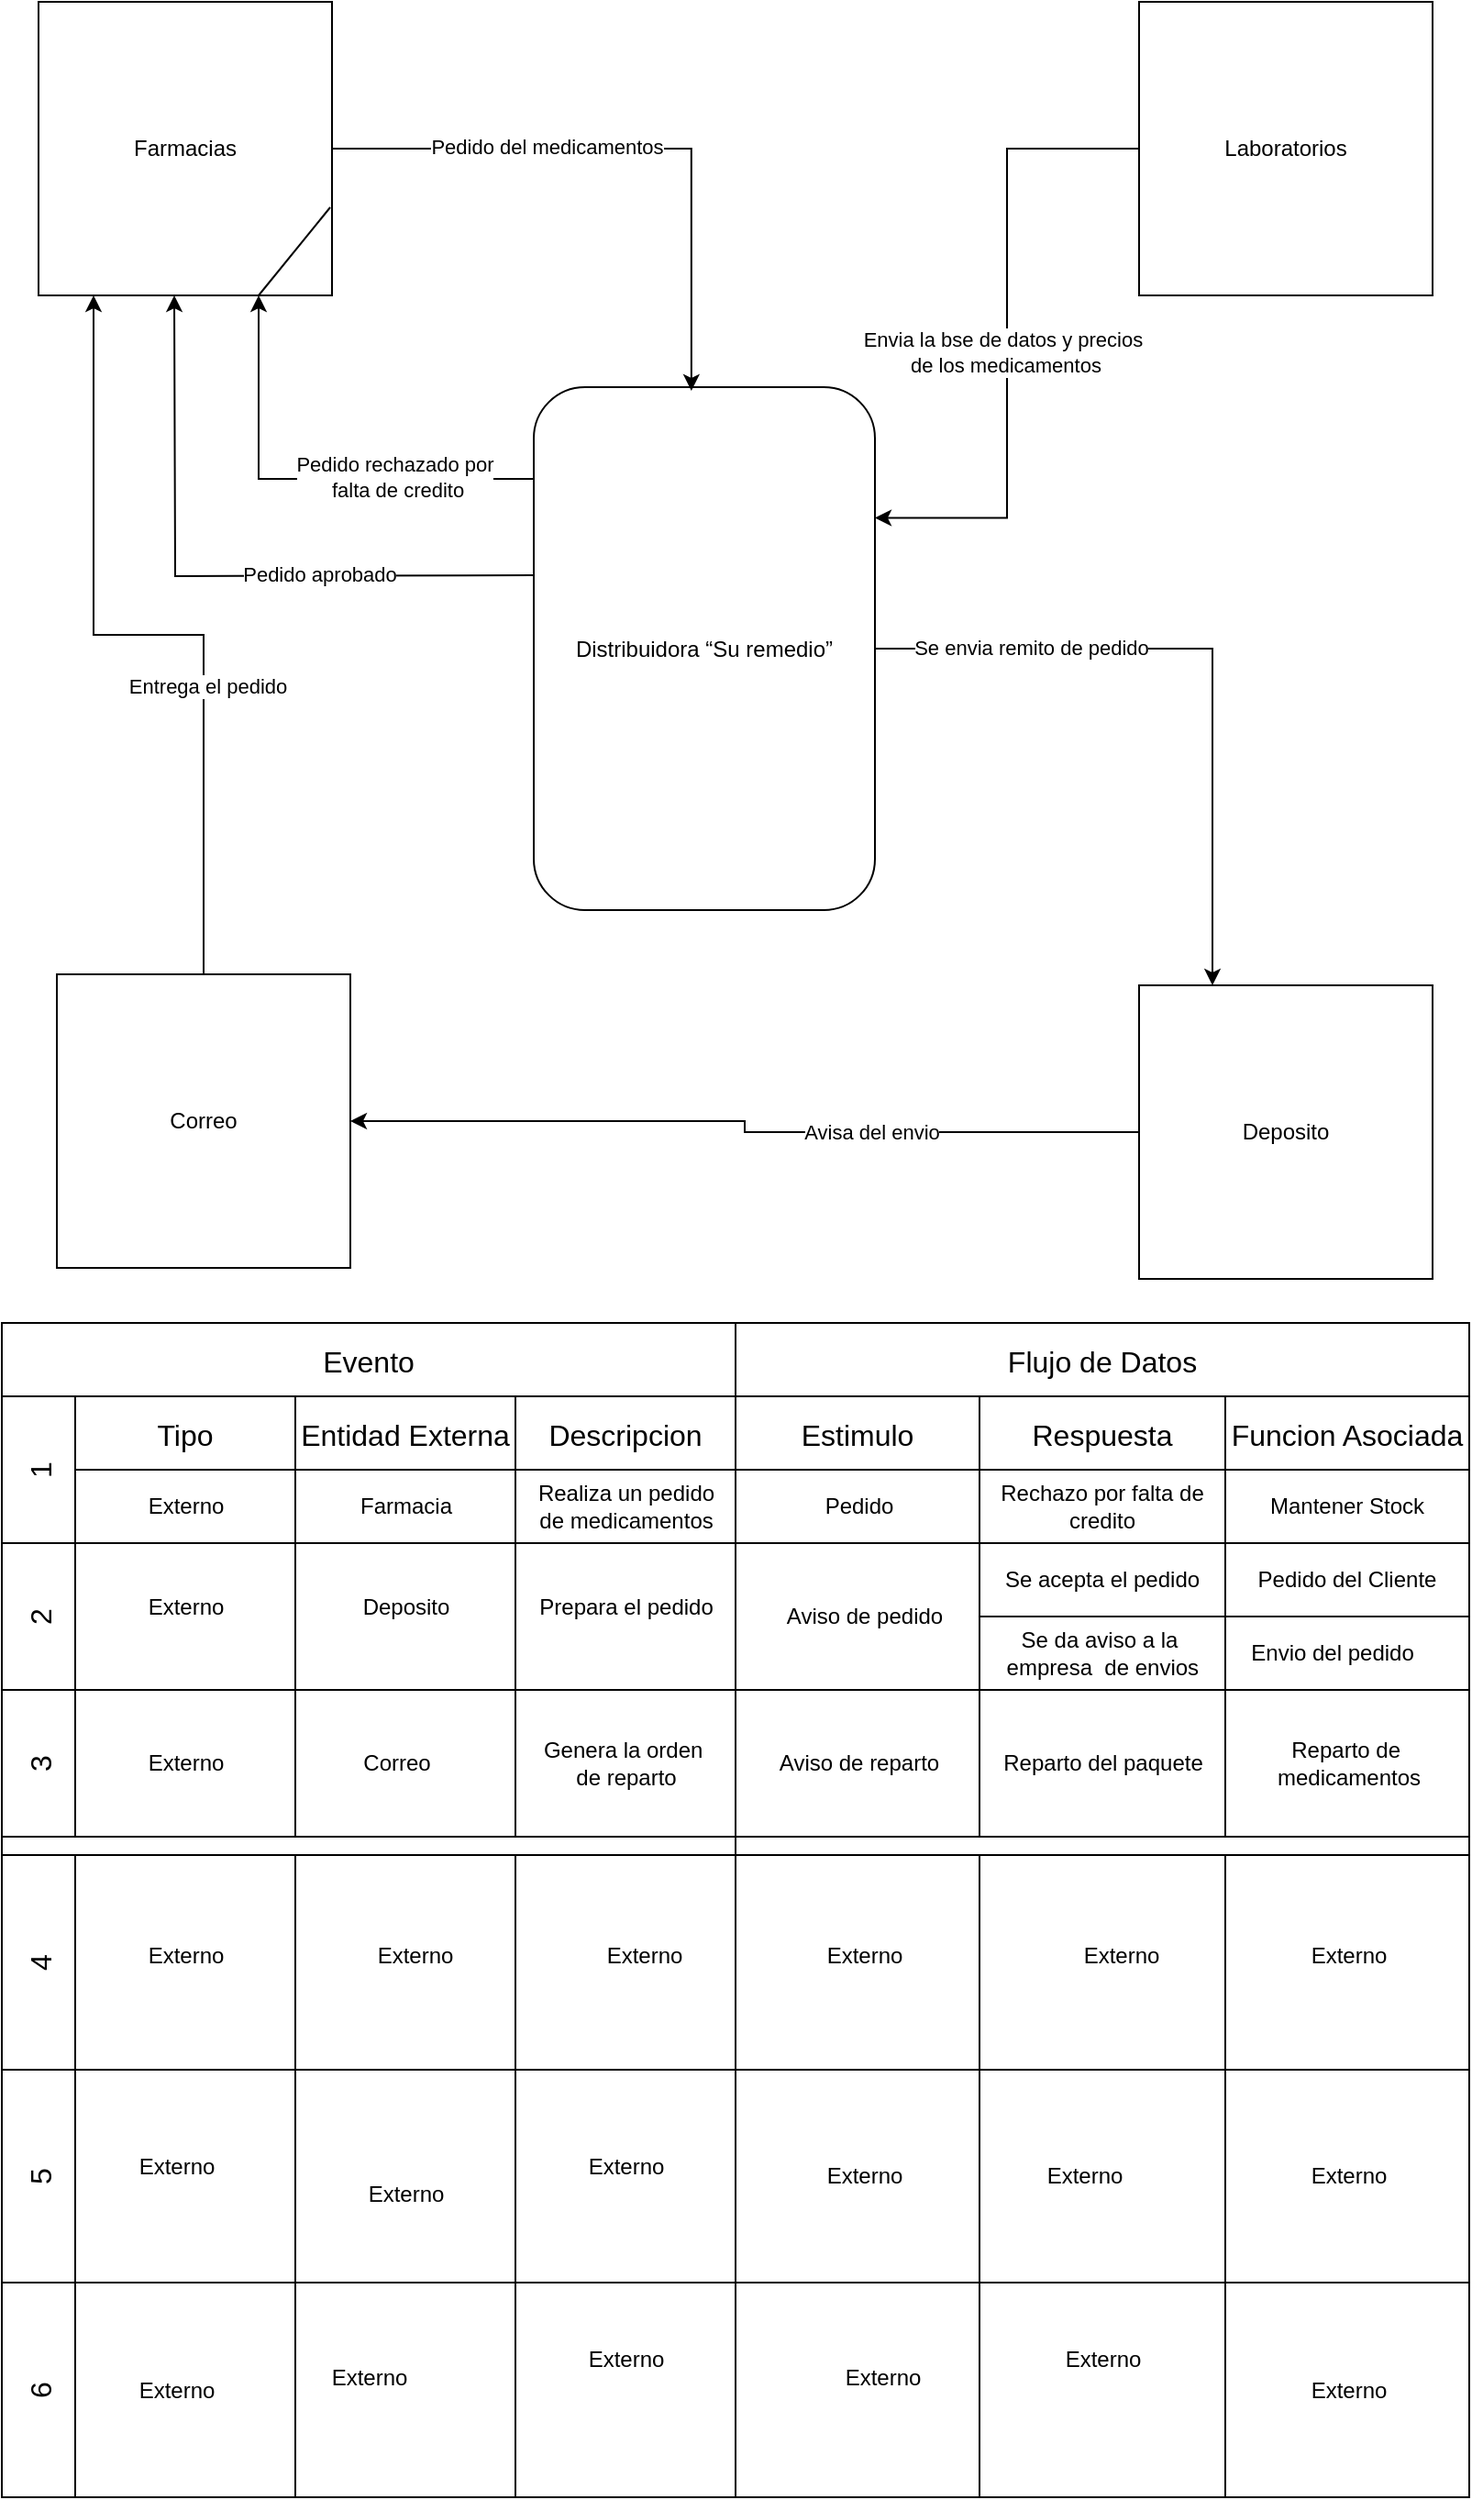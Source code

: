 <mxfile version="24.2.3" type="github">
  <diagram id="C5RBs43oDa-KdzZeNtuy" name="Page-1">
    <mxGraphModel dx="1434" dy="1949" grid="1" gridSize="10" guides="1" tooltips="1" connect="1" arrows="1" fold="1" page="1" pageScale="1" pageWidth="827" pageHeight="1169" math="0" shadow="0">
      <root>
        <mxCell id="WIyWlLk6GJQsqaUBKTNV-0" />
        <mxCell id="WIyWlLk6GJQsqaUBKTNV-1" parent="WIyWlLk6GJQsqaUBKTNV-0" />
        <mxCell id="eyok-czRbijV0H3hoaND-8" style="edgeStyle=orthogonalEdgeStyle;rounded=0;orthogonalLoop=1;jettySize=auto;html=1;" parent="WIyWlLk6GJQsqaUBKTNV-1" source="eyok-czRbijV0H3hoaND-0" edge="1">
          <mxGeometry relative="1" as="geometry">
            <mxPoint x="290" y="-860" as="sourcePoint" />
            <mxPoint x="160" y="-960" as="targetPoint" />
            <Array as="points">
              <mxPoint x="160" y="-860" />
            </Array>
          </mxGeometry>
        </mxCell>
        <mxCell id="eyok-czRbijV0H3hoaND-9" value="Pedido rechazado por&lt;div&gt;&amp;nbsp;falta de credito&lt;/div&gt;" style="edgeLabel;html=1;align=center;verticalAlign=middle;resizable=0;points=[];" parent="eyok-czRbijV0H3hoaND-8" vertex="1" connectable="0">
          <mxGeometry x="-0.388" y="-1" relative="1" as="geometry">
            <mxPoint as="offset" />
          </mxGeometry>
        </mxCell>
        <mxCell id="eyok-czRbijV0H3hoaND-17" style="edgeStyle=orthogonalEdgeStyle;rounded=0;orthogonalLoop=1;jettySize=auto;html=1;" parent="WIyWlLk6GJQsqaUBKTNV-1" source="eyok-czRbijV0H3hoaND-0" target="eyok-czRbijV0H3hoaND-13" edge="1">
          <mxGeometry relative="1" as="geometry">
            <Array as="points">
              <mxPoint x="680" y="-767" />
            </Array>
          </mxGeometry>
        </mxCell>
        <mxCell id="eyok-czRbijV0H3hoaND-22" value="Se envia remito de pedido" style="edgeLabel;html=1;align=center;verticalAlign=middle;resizable=0;points=[];" parent="eyok-czRbijV0H3hoaND-17" vertex="1" connectable="0">
          <mxGeometry x="-0.539" y="2" relative="1" as="geometry">
            <mxPoint y="1" as="offset" />
          </mxGeometry>
        </mxCell>
        <mxCell id="eyok-czRbijV0H3hoaND-0" value="Distribuidora “Su remedio”" style="rounded=1;whiteSpace=wrap;html=1;rotation=0;" parent="WIyWlLk6GJQsqaUBKTNV-1" vertex="1">
          <mxGeometry x="310" y="-910" width="186" height="285" as="geometry" />
        </mxCell>
        <object label="Farmacias" id="eyok-czRbijV0H3hoaND-1">
          <mxCell style="whiteSpace=wrap;html=1;aspect=fixed;" parent="WIyWlLk6GJQsqaUBKTNV-1" vertex="1">
            <mxGeometry x="40" y="-1120" width="160" height="160" as="geometry" />
          </mxCell>
        </object>
        <mxCell id="eyok-czRbijV0H3hoaND-25" style="edgeStyle=orthogonalEdgeStyle;rounded=0;orthogonalLoop=1;jettySize=auto;html=1;entryX=1;entryY=0.25;entryDx=0;entryDy=0;" parent="WIyWlLk6GJQsqaUBKTNV-1" source="eyok-czRbijV0H3hoaND-3" target="eyok-czRbijV0H3hoaND-0" edge="1">
          <mxGeometry relative="1" as="geometry" />
        </mxCell>
        <mxCell id="eyok-czRbijV0H3hoaND-26" value="Envia la bse de datos y precios&amp;nbsp;&lt;div&gt;de los medicamentos&lt;/div&gt;" style="edgeLabel;html=1;align=center;verticalAlign=middle;resizable=0;points=[];" parent="eyok-czRbijV0H3hoaND-25" vertex="1" connectable="0">
          <mxGeometry x="0.06" y="-1" relative="1" as="geometry">
            <mxPoint as="offset" />
          </mxGeometry>
        </mxCell>
        <mxCell id="eyok-czRbijV0H3hoaND-3" value="Laboratorios" style="whiteSpace=wrap;html=1;aspect=fixed;" parent="WIyWlLk6GJQsqaUBKTNV-1" vertex="1">
          <mxGeometry x="640" y="-1120" width="160" height="160" as="geometry" />
        </mxCell>
        <mxCell id="eyok-czRbijV0H3hoaND-5" value="" style="endArrow=none;html=1;rounded=0;exitX=0.75;exitY=1;exitDx=0;exitDy=0;entryX=0.994;entryY=0.7;entryDx=0;entryDy=0;entryPerimeter=0;" parent="WIyWlLk6GJQsqaUBKTNV-1" source="eyok-czRbijV0H3hoaND-1" target="eyok-czRbijV0H3hoaND-1" edge="1">
          <mxGeometry width="50" height="50" relative="1" as="geometry">
            <mxPoint x="190" y="-960" as="sourcePoint" />
            <mxPoint x="210" y="-990" as="targetPoint" />
            <Array as="points" />
          </mxGeometry>
        </mxCell>
        <mxCell id="eyok-czRbijV0H3hoaND-6" style="edgeStyle=orthogonalEdgeStyle;rounded=0;orthogonalLoop=1;jettySize=auto;html=1;entryX=0.462;entryY=0.007;entryDx=0;entryDy=0;entryPerimeter=0;" parent="WIyWlLk6GJQsqaUBKTNV-1" source="eyok-czRbijV0H3hoaND-1" target="eyok-czRbijV0H3hoaND-0" edge="1">
          <mxGeometry relative="1" as="geometry" />
        </mxCell>
        <mxCell id="eyok-czRbijV0H3hoaND-7" value="Pedido del medicamentos" style="edgeLabel;html=1;align=center;verticalAlign=middle;resizable=0;points=[];" parent="eyok-czRbijV0H3hoaND-6" vertex="1" connectable="0">
          <mxGeometry x="-0.286" y="1" relative="1" as="geometry">
            <mxPoint as="offset" />
          </mxGeometry>
        </mxCell>
        <mxCell id="eyok-czRbijV0H3hoaND-10" style="edgeStyle=orthogonalEdgeStyle;rounded=0;orthogonalLoop=1;jettySize=auto;html=1;" parent="WIyWlLk6GJQsqaUBKTNV-1" edge="1">
          <mxGeometry relative="1" as="geometry">
            <mxPoint x="310" y="-807.5" as="sourcePoint" />
            <mxPoint x="114" y="-960" as="targetPoint" />
          </mxGeometry>
        </mxCell>
        <mxCell id="eyok-czRbijV0H3hoaND-11" value="Pedido aprobado" style="edgeLabel;html=1;align=center;verticalAlign=middle;resizable=0;points=[];" parent="eyok-czRbijV0H3hoaND-10" vertex="1" connectable="0">
          <mxGeometry x="-0.329" y="-1" relative="1" as="geometry">
            <mxPoint as="offset" />
          </mxGeometry>
        </mxCell>
        <mxCell id="eyok-czRbijV0H3hoaND-20" style="edgeStyle=orthogonalEdgeStyle;rounded=0;orthogonalLoop=1;jettySize=auto;html=1;entryX=1;entryY=0.5;entryDx=0;entryDy=0;" parent="WIyWlLk6GJQsqaUBKTNV-1" source="eyok-czRbijV0H3hoaND-13" target="eyok-czRbijV0H3hoaND-14" edge="1">
          <mxGeometry relative="1" as="geometry" />
        </mxCell>
        <mxCell id="eyok-czRbijV0H3hoaND-23" value="Avisa del envio" style="edgeLabel;html=1;align=center;verticalAlign=middle;resizable=0;points=[];" parent="eyok-czRbijV0H3hoaND-20" vertex="1" connectable="0">
          <mxGeometry x="-0.33" relative="1" as="geometry">
            <mxPoint as="offset" />
          </mxGeometry>
        </mxCell>
        <mxCell id="eyok-czRbijV0H3hoaND-13" value="Deposito" style="whiteSpace=wrap;html=1;aspect=fixed;" parent="WIyWlLk6GJQsqaUBKTNV-1" vertex="1">
          <mxGeometry x="640" y="-584" width="160" height="160" as="geometry" />
        </mxCell>
        <mxCell id="eyok-czRbijV0H3hoaND-21" style="edgeStyle=orthogonalEdgeStyle;rounded=0;orthogonalLoop=1;jettySize=auto;html=1;" parent="WIyWlLk6GJQsqaUBKTNV-1" source="eyok-czRbijV0H3hoaND-14" target="eyok-czRbijV0H3hoaND-1" edge="1">
          <mxGeometry relative="1" as="geometry">
            <Array as="points">
              <mxPoint x="130" y="-775" />
              <mxPoint x="70" y="-775" />
            </Array>
          </mxGeometry>
        </mxCell>
        <mxCell id="eyok-czRbijV0H3hoaND-24" value="Entrega el pedido" style="edgeLabel;html=1;align=center;verticalAlign=middle;resizable=0;points=[];" parent="eyok-czRbijV0H3hoaND-21" vertex="1" connectable="0">
          <mxGeometry x="-0.27" y="-2" relative="1" as="geometry">
            <mxPoint as="offset" />
          </mxGeometry>
        </mxCell>
        <mxCell id="eyok-czRbijV0H3hoaND-14" value="Correo" style="whiteSpace=wrap;html=1;aspect=fixed;" parent="WIyWlLk6GJQsqaUBKTNV-1" vertex="1">
          <mxGeometry x="50" y="-590" width="160" height="160" as="geometry" />
        </mxCell>
        <mxCell id="eyok-czRbijV0H3hoaND-16" style="edgeStyle=orthogonalEdgeStyle;rounded=0;orthogonalLoop=1;jettySize=auto;html=1;exitX=0.5;exitY=1;exitDx=0;exitDy=0;" parent="WIyWlLk6GJQsqaUBKTNV-1" source="eyok-czRbijV0H3hoaND-13" target="eyok-czRbijV0H3hoaND-13" edge="1">
          <mxGeometry relative="1" as="geometry" />
        </mxCell>
        <mxCell id="eyok-czRbijV0H3hoaND-140" value="Evento" style="shape=table;childLayout=tableLayout;startSize=40;collapsible=0;recursiveResize=0;expand=0;fontSize=16;" parent="WIyWlLk6GJQsqaUBKTNV-1" vertex="1">
          <mxGeometry x="20" y="-400" width="400" height="280" as="geometry" />
        </mxCell>
        <mxCell id="eyok-czRbijV0H3hoaND-141" value="1" style="shape=tableRow;horizontal=0;swimlaneHead=0;swimlaneBody=0;top=0;left=0;strokeColor=inherit;bottom=0;right=0;dropTarget=0;fontStyle=0;fillColor=none;points=[[0,0.5],[1,0.5]];portConstraint=eastwest;startSize=40;collapsible=0;recursiveResize=0;expand=0;fontSize=16;" parent="eyok-czRbijV0H3hoaND-140" vertex="1">
          <mxGeometry y="40" width="400" height="80" as="geometry" />
        </mxCell>
        <mxCell id="eyok-czRbijV0H3hoaND-142" value="Tipo" style="swimlane;swimlaneHead=0;swimlaneBody=0;fontStyle=0;strokeColor=inherit;connectable=0;fillColor=none;startSize=40;collapsible=0;recursiveResize=0;expand=0;fontSize=16;" parent="eyok-czRbijV0H3hoaND-141" vertex="1">
          <mxGeometry x="40" width="120" height="80" as="geometry">
            <mxRectangle width="120" height="80" as="alternateBounds" />
          </mxGeometry>
        </mxCell>
        <mxCell id="eyok-czRbijV0H3hoaND-185" value="Externo" style="text;html=1;align=center;verticalAlign=middle;resizable=0;points=[];autosize=1;strokeColor=none;fillColor=none;" parent="eyok-czRbijV0H3hoaND-142" vertex="1">
          <mxGeometry x="30" y="45" width="60" height="30" as="geometry" />
        </mxCell>
        <mxCell id="eyok-czRbijV0H3hoaND-143" value="Entidad Externa" style="swimlane;swimlaneHead=0;swimlaneBody=0;fontStyle=0;strokeColor=inherit;connectable=0;fillColor=none;startSize=40;collapsible=0;recursiveResize=0;expand=0;fontSize=16;" parent="eyok-czRbijV0H3hoaND-141" vertex="1">
          <mxGeometry x="160" width="120" height="80" as="geometry">
            <mxRectangle width="120" height="80" as="alternateBounds" />
          </mxGeometry>
        </mxCell>
        <mxCell id="eyok-czRbijV0H3hoaND-190" value="Farmacia" style="text;html=1;align=center;verticalAlign=middle;resizable=0;points=[];autosize=1;strokeColor=none;fillColor=none;" parent="eyok-czRbijV0H3hoaND-143" vertex="1">
          <mxGeometry x="25" y="45" width="70" height="30" as="geometry" />
        </mxCell>
        <mxCell id="eyok-czRbijV0H3hoaND-144" value="Descripcion" style="swimlane;swimlaneHead=0;swimlaneBody=0;fontStyle=0;strokeColor=inherit;connectable=0;fillColor=none;startSize=40;collapsible=0;recursiveResize=0;expand=0;fontSize=16;" parent="eyok-czRbijV0H3hoaND-141" vertex="1">
          <mxGeometry x="280" width="120" height="80" as="geometry">
            <mxRectangle width="120" height="80" as="alternateBounds" />
          </mxGeometry>
        </mxCell>
        <mxCell id="eyok-czRbijV0H3hoaND-193" value="Realiza un pedido&lt;div&gt;de&amp;nbsp;&lt;span style=&quot;background-color: initial;&quot;&gt;medicamentos&lt;/span&gt;&lt;/div&gt;" style="text;html=1;align=center;verticalAlign=middle;resizable=0;points=[];autosize=1;strokeColor=none;fillColor=none;" parent="eyok-czRbijV0H3hoaND-144" vertex="1">
          <mxGeometry y="40" width="120" height="40" as="geometry" />
        </mxCell>
        <mxCell id="eyok-czRbijV0H3hoaND-145" value="2" style="shape=tableRow;horizontal=0;swimlaneHead=0;swimlaneBody=0;top=0;left=0;strokeColor=inherit;bottom=0;right=0;dropTarget=0;fontStyle=0;fillColor=none;points=[[0,0.5],[1,0.5]];portConstraint=eastwest;startSize=40;collapsible=0;recursiveResize=0;expand=0;fontSize=16;" parent="eyok-czRbijV0H3hoaND-140" vertex="1">
          <mxGeometry y="120" width="400" height="80" as="geometry" />
        </mxCell>
        <mxCell id="eyok-czRbijV0H3hoaND-146" value="" style="swimlane;swimlaneHead=0;swimlaneBody=0;fontStyle=0;connectable=0;strokeColor=inherit;fillColor=none;startSize=0;collapsible=0;recursiveResize=0;expand=0;fontSize=16;" parent="eyok-czRbijV0H3hoaND-145" vertex="1">
          <mxGeometry x="40" width="120" height="80" as="geometry">
            <mxRectangle width="120" height="80" as="alternateBounds" />
          </mxGeometry>
        </mxCell>
        <mxCell id="eyok-czRbijV0H3hoaND-187" value="Externo" style="text;html=1;align=center;verticalAlign=middle;resizable=0;points=[];autosize=1;strokeColor=none;fillColor=none;" parent="eyok-czRbijV0H3hoaND-146" vertex="1">
          <mxGeometry x="30" y="20" width="60" height="30" as="geometry" />
        </mxCell>
        <mxCell id="eyok-czRbijV0H3hoaND-147" value="" style="swimlane;swimlaneHead=0;swimlaneBody=0;fontStyle=0;connectable=0;strokeColor=inherit;fillColor=none;startSize=0;collapsible=0;recursiveResize=0;expand=0;fontSize=16;" parent="eyok-czRbijV0H3hoaND-145" vertex="1">
          <mxGeometry x="160" width="120" height="80" as="geometry">
            <mxRectangle width="120" height="80" as="alternateBounds" />
          </mxGeometry>
        </mxCell>
        <mxCell id="eyok-czRbijV0H3hoaND-191" value="Deposito" style="text;html=1;align=center;verticalAlign=middle;resizable=0;points=[];autosize=1;strokeColor=none;fillColor=none;" parent="eyok-czRbijV0H3hoaND-147" vertex="1">
          <mxGeometry x="25" y="20" width="70" height="30" as="geometry" />
        </mxCell>
        <mxCell id="eyok-czRbijV0H3hoaND-148" value="" style="swimlane;swimlaneHead=0;swimlaneBody=0;fontStyle=0;connectable=0;strokeColor=inherit;fillColor=none;startSize=0;collapsible=0;recursiveResize=0;expand=0;fontSize=16;" parent="eyok-czRbijV0H3hoaND-145" vertex="1">
          <mxGeometry x="280" width="120" height="80" as="geometry">
            <mxRectangle width="120" height="80" as="alternateBounds" />
          </mxGeometry>
        </mxCell>
        <mxCell id="eyok-czRbijV0H3hoaND-194" value="Prepara el pedido" style="text;html=1;align=center;verticalAlign=middle;resizable=0;points=[];autosize=1;strokeColor=none;fillColor=none;" parent="eyok-czRbijV0H3hoaND-148" vertex="1">
          <mxGeometry y="20" width="120" height="30" as="geometry" />
        </mxCell>
        <mxCell id="eyok-czRbijV0H3hoaND-149" value="3" style="shape=tableRow;horizontal=0;swimlaneHead=0;swimlaneBody=0;top=0;left=0;strokeColor=inherit;bottom=0;right=0;dropTarget=0;fontStyle=0;fillColor=none;points=[[0,0.5],[1,0.5]];portConstraint=eastwest;startSize=40;collapsible=0;recursiveResize=0;expand=0;fontSize=16;" parent="eyok-czRbijV0H3hoaND-140" vertex="1">
          <mxGeometry y="200" width="400" height="80" as="geometry" />
        </mxCell>
        <mxCell id="eyok-czRbijV0H3hoaND-150" value="" style="swimlane;swimlaneHead=0;swimlaneBody=0;fontStyle=0;connectable=0;strokeColor=inherit;fillColor=none;startSize=0;collapsible=0;recursiveResize=0;expand=0;fontSize=16;" parent="eyok-czRbijV0H3hoaND-149" vertex="1">
          <mxGeometry x="40" width="120" height="80" as="geometry">
            <mxRectangle width="120" height="80" as="alternateBounds" />
          </mxGeometry>
        </mxCell>
        <mxCell id="eyok-czRbijV0H3hoaND-188" value="Externo" style="text;html=1;align=center;verticalAlign=middle;resizable=0;points=[];autosize=1;strokeColor=none;fillColor=none;" parent="eyok-czRbijV0H3hoaND-150" vertex="1">
          <mxGeometry x="30" y="25" width="60" height="30" as="geometry" />
        </mxCell>
        <mxCell id="eyok-czRbijV0H3hoaND-151" value="" style="swimlane;swimlaneHead=0;swimlaneBody=0;fontStyle=0;connectable=0;strokeColor=inherit;fillColor=none;startSize=0;collapsible=0;recursiveResize=0;expand=0;fontSize=16;" parent="eyok-czRbijV0H3hoaND-149" vertex="1">
          <mxGeometry x="160" width="120" height="80" as="geometry">
            <mxRectangle width="120" height="80" as="alternateBounds" />
          </mxGeometry>
        </mxCell>
        <mxCell id="eyok-czRbijV0H3hoaND-192" value="Correo" style="text;html=1;align=center;verticalAlign=middle;resizable=0;points=[];autosize=1;strokeColor=none;fillColor=none;" parent="eyok-czRbijV0H3hoaND-151" vertex="1">
          <mxGeometry x="25" y="25" width="60" height="30" as="geometry" />
        </mxCell>
        <mxCell id="eyok-czRbijV0H3hoaND-152" value="" style="swimlane;swimlaneHead=0;swimlaneBody=0;fontStyle=0;connectable=0;strokeColor=inherit;fillColor=none;startSize=0;collapsible=0;recursiveResize=0;expand=0;fontSize=16;" parent="eyok-czRbijV0H3hoaND-149" vertex="1">
          <mxGeometry x="280" width="120" height="80" as="geometry">
            <mxRectangle width="120" height="80" as="alternateBounds" />
          </mxGeometry>
        </mxCell>
        <mxCell id="eyok-czRbijV0H3hoaND-195" value="Genera la orden&amp;nbsp;&lt;div&gt;de reparto&lt;/div&gt;" style="text;html=1;align=center;verticalAlign=middle;resizable=0;points=[];autosize=1;strokeColor=none;fillColor=none;" parent="eyok-czRbijV0H3hoaND-152" vertex="1">
          <mxGeometry x="5" y="20" width="110" height="40" as="geometry" />
        </mxCell>
        <mxCell id="eyok-czRbijV0H3hoaND-153" value="Flujo de Datos" style="shape=table;childLayout=tableLayout;startSize=40;collapsible=0;recursiveResize=0;expand=0;fontSize=16;" parent="WIyWlLk6GJQsqaUBKTNV-1" vertex="1">
          <mxGeometry x="420" y="-400" width="400" height="280" as="geometry" />
        </mxCell>
        <mxCell id="eyok-czRbijV0H3hoaND-154" value="" style="shape=tableRow;horizontal=0;swimlaneHead=0;swimlaneBody=0;top=0;left=0;strokeColor=inherit;bottom=0;right=0;dropTarget=0;fontStyle=0;fillColor=none;points=[[0,0.5],[1,0.5]];portConstraint=eastwest;startSize=0;collapsible=0;recursiveResize=0;expand=0;fontSize=16;" parent="eyok-czRbijV0H3hoaND-153" vertex="1">
          <mxGeometry y="40" width="400" height="80" as="geometry" />
        </mxCell>
        <mxCell id="eyok-czRbijV0H3hoaND-155" value="Estimulo" style="swimlane;swimlaneHead=0;swimlaneBody=0;fontStyle=0;strokeColor=inherit;connectable=0;fillColor=none;startSize=40;collapsible=0;recursiveResize=0;expand=0;fontSize=16;" parent="eyok-czRbijV0H3hoaND-154" vertex="1">
          <mxGeometry width="133" height="80" as="geometry">
            <mxRectangle width="133" height="80" as="alternateBounds" />
          </mxGeometry>
        </mxCell>
        <mxCell id="eyok-czRbijV0H3hoaND-196" value="Pedido" style="text;html=1;align=center;verticalAlign=middle;resizable=0;points=[];autosize=1;strokeColor=none;fillColor=none;" parent="eyok-czRbijV0H3hoaND-155" vertex="1">
          <mxGeometry x="36.5" y="45" width="60" height="30" as="geometry" />
        </mxCell>
        <mxCell id="eyok-czRbijV0H3hoaND-156" value="Respuesta" style="swimlane;swimlaneHead=0;swimlaneBody=0;fontStyle=0;strokeColor=inherit;connectable=0;fillColor=none;startSize=40;collapsible=0;recursiveResize=0;expand=0;fontSize=16;" parent="eyok-czRbijV0H3hoaND-154" vertex="1">
          <mxGeometry x="133" width="134" height="80" as="geometry">
            <mxRectangle width="134" height="80" as="alternateBounds" />
          </mxGeometry>
        </mxCell>
        <mxCell id="eyok-czRbijV0H3hoaND-206" value="Rechazo por falta de credito" style="whiteSpace=wrap;html=1;" parent="eyok-czRbijV0H3hoaND-156" vertex="1">
          <mxGeometry y="40" width="134" height="40" as="geometry" />
        </mxCell>
        <mxCell id="eyok-czRbijV0H3hoaND-157" value="Funcion Asociada" style="swimlane;swimlaneHead=0;swimlaneBody=0;fontStyle=0;strokeColor=inherit;connectable=0;fillColor=none;startSize=40;collapsible=0;recursiveResize=0;expand=0;fontSize=16;" parent="eyok-czRbijV0H3hoaND-154" vertex="1">
          <mxGeometry x="267" width="133" height="80" as="geometry">
            <mxRectangle width="133" height="80" as="alternateBounds" />
          </mxGeometry>
        </mxCell>
        <mxCell id="eyok-czRbijV0H3hoaND-212" value="Mantener Stock" style="whiteSpace=wrap;html=1;" parent="eyok-czRbijV0H3hoaND-157" vertex="1">
          <mxGeometry y="40" width="133" height="40" as="geometry" />
        </mxCell>
        <mxCell id="eyok-czRbijV0H3hoaND-235" value="Pedido del Cliente" style="whiteSpace=wrap;html=1;" parent="eyok-czRbijV0H3hoaND-157" vertex="1">
          <mxGeometry y="80" width="133" height="40" as="geometry" />
        </mxCell>
        <mxCell id="eyok-czRbijV0H3hoaND-158" value="" style="shape=tableRow;horizontal=0;swimlaneHead=0;swimlaneBody=0;top=0;left=0;strokeColor=inherit;bottom=0;right=0;dropTarget=0;fontStyle=0;fillColor=none;points=[[0,0.5],[1,0.5]];portConstraint=eastwest;startSize=0;collapsible=0;recursiveResize=0;expand=0;fontSize=16;" parent="eyok-czRbijV0H3hoaND-153" vertex="1">
          <mxGeometry y="120" width="400" height="80" as="geometry" />
        </mxCell>
        <mxCell id="eyok-czRbijV0H3hoaND-159" value="" style="swimlane;swimlaneHead=0;swimlaneBody=0;fontStyle=0;connectable=0;strokeColor=inherit;fillColor=none;startSize=0;collapsible=0;recursiveResize=0;expand=0;fontSize=16;" parent="eyok-czRbijV0H3hoaND-158" vertex="1">
          <mxGeometry width="133" height="80" as="geometry">
            <mxRectangle width="133" height="80" as="alternateBounds" />
          </mxGeometry>
        </mxCell>
        <mxCell id="eyok-czRbijV0H3hoaND-197" value="Aviso de pedido" style="text;html=1;align=center;verticalAlign=middle;resizable=0;points=[];autosize=1;strokeColor=none;fillColor=none;" parent="eyok-czRbijV0H3hoaND-159" vertex="1">
          <mxGeometry x="15" y="25" width="110" height="30" as="geometry" />
        </mxCell>
        <mxCell id="eyok-czRbijV0H3hoaND-160" value="" style="swimlane;swimlaneHead=0;swimlaneBody=0;fontStyle=0;connectable=0;strokeColor=inherit;fillColor=none;startSize=0;collapsible=0;recursiveResize=0;expand=0;fontSize=16;" parent="eyok-czRbijV0H3hoaND-158" vertex="1">
          <mxGeometry x="133" width="134" height="80" as="geometry">
            <mxRectangle width="134" height="80" as="alternateBounds" />
          </mxGeometry>
        </mxCell>
        <mxCell id="eyok-czRbijV0H3hoaND-200" value="Se da aviso a la&lt;div&gt;&amp;nbsp;empresa&amp;nbsp;&lt;span style=&quot;background-color: initial;&quot;&gt;&amp;nbsp;de envios&lt;/span&gt;&lt;/div&gt;" style="text;html=1;align=center;verticalAlign=middle;resizable=0;points=[];autosize=1;strokeColor=none;fillColor=none;" parent="eyok-czRbijV0H3hoaND-160" vertex="1">
          <mxGeometry y="40" width="130" height="40" as="geometry" />
        </mxCell>
        <mxCell id="eyok-czRbijV0H3hoaND-161" value="" style="swimlane;swimlaneHead=0;swimlaneBody=0;fontStyle=0;connectable=0;strokeColor=inherit;fillColor=none;startSize=0;collapsible=0;recursiveResize=0;expand=0;fontSize=16;" parent="eyok-czRbijV0H3hoaND-158" vertex="1">
          <mxGeometry x="267" width="133" height="80" as="geometry">
            <mxRectangle width="133" height="80" as="alternateBounds" />
          </mxGeometry>
        </mxCell>
        <mxCell id="eyok-czRbijV0H3hoaND-203" value="Envio del pedido" style="text;html=1;align=center;verticalAlign=middle;resizable=0;points=[];autosize=1;strokeColor=none;fillColor=none;" parent="eyok-czRbijV0H3hoaND-161" vertex="1">
          <mxGeometry x="3" y="45" width="110" height="30" as="geometry" />
        </mxCell>
        <mxCell id="eyok-czRbijV0H3hoaND-162" value="" style="shape=tableRow;horizontal=0;swimlaneHead=0;swimlaneBody=0;top=0;left=0;strokeColor=inherit;bottom=0;right=0;dropTarget=0;fontStyle=0;fillColor=none;points=[[0,0.5],[1,0.5]];portConstraint=eastwest;startSize=0;collapsible=0;recursiveResize=0;expand=0;fontSize=16;" parent="eyok-czRbijV0H3hoaND-153" vertex="1">
          <mxGeometry y="200" width="400" height="80" as="geometry" />
        </mxCell>
        <mxCell id="eyok-czRbijV0H3hoaND-163" value="" style="swimlane;swimlaneHead=0;swimlaneBody=0;fontStyle=0;connectable=0;strokeColor=inherit;fillColor=none;startSize=0;collapsible=0;recursiveResize=0;expand=0;fontSize=16;" parent="eyok-czRbijV0H3hoaND-162" vertex="1">
          <mxGeometry width="133" height="80" as="geometry">
            <mxRectangle width="133" height="80" as="alternateBounds" />
          </mxGeometry>
        </mxCell>
        <mxCell id="eyok-czRbijV0H3hoaND-198" value="Aviso de reparto" style="text;html=1;align=center;verticalAlign=middle;resizable=0;points=[];autosize=1;strokeColor=none;fillColor=none;" parent="eyok-czRbijV0H3hoaND-163" vertex="1">
          <mxGeometry x="11.5" y="25" width="110" height="30" as="geometry" />
        </mxCell>
        <mxCell id="eyok-czRbijV0H3hoaND-164" value="" style="swimlane;swimlaneHead=0;swimlaneBody=0;fontStyle=0;connectable=0;strokeColor=inherit;fillColor=none;startSize=0;collapsible=0;recursiveResize=0;expand=0;fontSize=16;" parent="eyok-czRbijV0H3hoaND-162" vertex="1">
          <mxGeometry x="133" width="134" height="80" as="geometry">
            <mxRectangle width="134" height="80" as="alternateBounds" />
          </mxGeometry>
        </mxCell>
        <mxCell id="eyok-czRbijV0H3hoaND-201" value="Reparto del paquete" style="text;html=1;align=center;verticalAlign=middle;resizable=0;points=[];autosize=1;strokeColor=none;fillColor=none;" parent="eyok-czRbijV0H3hoaND-164" vertex="1">
          <mxGeometry x="2" y="25" width="130" height="30" as="geometry" />
        </mxCell>
        <mxCell id="eyok-czRbijV0H3hoaND-165" value="" style="swimlane;swimlaneHead=0;swimlaneBody=0;fontStyle=0;connectable=0;strokeColor=inherit;fillColor=none;startSize=0;collapsible=0;recursiveResize=0;expand=0;fontSize=16;" parent="eyok-czRbijV0H3hoaND-162" vertex="1">
          <mxGeometry x="267" width="133" height="80" as="geometry">
            <mxRectangle width="133" height="80" as="alternateBounds" />
          </mxGeometry>
        </mxCell>
        <mxCell id="eyok-czRbijV0H3hoaND-204" value="Reparto de&amp;nbsp;&lt;div&gt;medicamentos&lt;/div&gt;" style="text;html=1;align=center;verticalAlign=middle;resizable=0;points=[];autosize=1;strokeColor=none;fillColor=none;" parent="eyok-czRbijV0H3hoaND-165" vertex="1">
          <mxGeometry x="16.5" y="20" width="100" height="40" as="geometry" />
        </mxCell>
        <mxCell id="eyok-czRbijV0H3hoaND-208" value="Se acepta el pedido" style="whiteSpace=wrap;html=1;" parent="WIyWlLk6GJQsqaUBKTNV-1" vertex="1">
          <mxGeometry x="553" y="-280" width="134" height="40" as="geometry" />
        </mxCell>
        <mxCell id="n2zm2NbRYSxMb9JQT0WN-11" value="" style="shape=table;childLayout=tableLayout;startSize=10;collapsible=0;recursiveResize=0;expand=0;fontSize=16;" vertex="1" parent="WIyWlLk6GJQsqaUBKTNV-1">
          <mxGeometry x="20" y="-120" width="400" height="360" as="geometry" />
        </mxCell>
        <mxCell id="n2zm2NbRYSxMb9JQT0WN-12" value="4" style="shape=tableRow;horizontal=0;swimlaneHead=0;swimlaneBody=0;top=0;left=0;strokeColor=inherit;bottom=0;right=0;dropTarget=0;fontStyle=0;fillColor=none;points=[[0,0.5],[1,0.5]];portConstraint=eastwest;startSize=40;collapsible=0;recursiveResize=0;expand=0;fontSize=16;" vertex="1" parent="n2zm2NbRYSxMb9JQT0WN-11">
          <mxGeometry y="10" width="400" height="117" as="geometry" />
        </mxCell>
        <mxCell id="n2zm2NbRYSxMb9JQT0WN-13" value="" style="swimlane;swimlaneHead=0;swimlaneBody=0;fontStyle=0;strokeColor=inherit;connectable=0;fillColor=none;startSize=0;collapsible=0;recursiveResize=0;expand=0;fontSize=16;" vertex="1" parent="n2zm2NbRYSxMb9JQT0WN-12">
          <mxGeometry x="40" width="120" height="117" as="geometry">
            <mxRectangle width="120" height="117" as="alternateBounds" />
          </mxGeometry>
        </mxCell>
        <mxCell id="n2zm2NbRYSxMb9JQT0WN-51" value="Externo" style="text;html=1;align=center;verticalAlign=middle;resizable=0;points=[];autosize=1;strokeColor=none;fillColor=none;" vertex="1" parent="n2zm2NbRYSxMb9JQT0WN-13">
          <mxGeometry x="30" y="40" width="60" height="30" as="geometry" />
        </mxCell>
        <mxCell id="n2zm2NbRYSxMb9JQT0WN-14" value="" style="swimlane;swimlaneHead=0;swimlaneBody=0;fontStyle=0;strokeColor=inherit;connectable=0;fillColor=none;startSize=0;collapsible=0;recursiveResize=0;expand=0;fontSize=16;" vertex="1" parent="n2zm2NbRYSxMb9JQT0WN-12">
          <mxGeometry x="160" width="120" height="117" as="geometry">
            <mxRectangle width="120" height="117" as="alternateBounds" />
          </mxGeometry>
        </mxCell>
        <mxCell id="n2zm2NbRYSxMb9JQT0WN-54" value="Externo" style="text;html=1;align=center;verticalAlign=middle;resizable=0;points=[];autosize=1;strokeColor=none;fillColor=none;" vertex="1" parent="n2zm2NbRYSxMb9JQT0WN-14">
          <mxGeometry x="35" y="40" width="60" height="30" as="geometry" />
        </mxCell>
        <mxCell id="n2zm2NbRYSxMb9JQT0WN-15" value="" style="swimlane;swimlaneHead=0;swimlaneBody=0;fontStyle=0;strokeColor=inherit;connectable=0;fillColor=none;startSize=0;collapsible=0;recursiveResize=0;expand=0;fontSize=16;" vertex="1" parent="n2zm2NbRYSxMb9JQT0WN-12">
          <mxGeometry x="280" width="120" height="117" as="geometry">
            <mxRectangle width="120" height="117" as="alternateBounds" />
          </mxGeometry>
        </mxCell>
        <mxCell id="n2zm2NbRYSxMb9JQT0WN-53" value="Externo" style="text;html=1;align=center;verticalAlign=middle;resizable=0;points=[];autosize=1;strokeColor=none;fillColor=none;" vertex="1" parent="n2zm2NbRYSxMb9JQT0WN-15">
          <mxGeometry x="40" y="40" width="60" height="30" as="geometry" />
        </mxCell>
        <mxCell id="n2zm2NbRYSxMb9JQT0WN-16" value="5" style="shape=tableRow;horizontal=0;swimlaneHead=0;swimlaneBody=0;top=0;left=0;strokeColor=inherit;bottom=0;right=0;dropTarget=0;fontStyle=0;fillColor=none;points=[[0,0.5],[1,0.5]];portConstraint=eastwest;startSize=40;collapsible=0;recursiveResize=0;expand=0;fontSize=16;" vertex="1" parent="n2zm2NbRYSxMb9JQT0WN-11">
          <mxGeometry y="127" width="400" height="116" as="geometry" />
        </mxCell>
        <mxCell id="n2zm2NbRYSxMb9JQT0WN-17" value="" style="swimlane;swimlaneHead=0;swimlaneBody=0;fontStyle=0;connectable=0;strokeColor=inherit;fillColor=none;startSize=0;collapsible=0;recursiveResize=0;expand=0;fontSize=16;" vertex="1" parent="n2zm2NbRYSxMb9JQT0WN-16">
          <mxGeometry x="40" width="120" height="116" as="geometry">
            <mxRectangle width="120" height="116" as="alternateBounds" />
          </mxGeometry>
        </mxCell>
        <mxCell id="n2zm2NbRYSxMb9JQT0WN-52" value="Externo" style="text;html=1;align=center;verticalAlign=middle;resizable=0;points=[];autosize=1;strokeColor=none;fillColor=none;" vertex="1" parent="n2zm2NbRYSxMb9JQT0WN-17">
          <mxGeometry x="25" y="38" width="60" height="30" as="geometry" />
        </mxCell>
        <mxCell id="n2zm2NbRYSxMb9JQT0WN-18" value="" style="swimlane;swimlaneHead=0;swimlaneBody=0;fontStyle=0;connectable=0;strokeColor=inherit;fillColor=none;startSize=0;collapsible=0;recursiveResize=0;expand=0;fontSize=16;" vertex="1" parent="n2zm2NbRYSxMb9JQT0WN-16">
          <mxGeometry x="160" width="120" height="116" as="geometry">
            <mxRectangle width="120" height="116" as="alternateBounds" />
          </mxGeometry>
        </mxCell>
        <mxCell id="n2zm2NbRYSxMb9JQT0WN-60" value="Externo" style="text;html=1;align=center;verticalAlign=middle;resizable=0;points=[];autosize=1;strokeColor=none;fillColor=none;" vertex="1" parent="n2zm2NbRYSxMb9JQT0WN-18">
          <mxGeometry x="30" y="53" width="60" height="30" as="geometry" />
        </mxCell>
        <mxCell id="n2zm2NbRYSxMb9JQT0WN-19" value="" style="swimlane;swimlaneHead=0;swimlaneBody=0;fontStyle=0;connectable=0;strokeColor=inherit;fillColor=none;startSize=0;collapsible=0;recursiveResize=0;expand=0;fontSize=16;" vertex="1" parent="n2zm2NbRYSxMb9JQT0WN-16">
          <mxGeometry x="280" width="120" height="116" as="geometry">
            <mxRectangle width="120" height="116" as="alternateBounds" />
          </mxGeometry>
        </mxCell>
        <mxCell id="n2zm2NbRYSxMb9JQT0WN-59" value="Externo" style="text;html=1;align=center;verticalAlign=middle;resizable=0;points=[];autosize=1;strokeColor=none;fillColor=none;" vertex="1" parent="n2zm2NbRYSxMb9JQT0WN-19">
          <mxGeometry x="30" y="38" width="60" height="30" as="geometry" />
        </mxCell>
        <mxCell id="n2zm2NbRYSxMb9JQT0WN-20" value="6" style="shape=tableRow;horizontal=0;swimlaneHead=0;swimlaneBody=0;top=0;left=0;strokeColor=inherit;bottom=0;right=0;dropTarget=0;fontStyle=0;fillColor=none;points=[[0,0.5],[1,0.5]];portConstraint=eastwest;startSize=40;collapsible=0;recursiveResize=0;expand=0;fontSize=16;" vertex="1" parent="n2zm2NbRYSxMb9JQT0WN-11">
          <mxGeometry y="243" width="400" height="117" as="geometry" />
        </mxCell>
        <mxCell id="n2zm2NbRYSxMb9JQT0WN-21" value="" style="swimlane;swimlaneHead=0;swimlaneBody=0;fontStyle=0;connectable=0;strokeColor=inherit;fillColor=none;startSize=0;collapsible=0;recursiveResize=0;expand=0;fontSize=16;" vertex="1" parent="n2zm2NbRYSxMb9JQT0WN-20">
          <mxGeometry x="40" width="120" height="117" as="geometry">
            <mxRectangle width="120" height="117" as="alternateBounds" />
          </mxGeometry>
        </mxCell>
        <mxCell id="n2zm2NbRYSxMb9JQT0WN-56" value="Externo" style="text;html=1;align=center;verticalAlign=middle;resizable=0;points=[];autosize=1;strokeColor=none;fillColor=none;" vertex="1" parent="n2zm2NbRYSxMb9JQT0WN-21">
          <mxGeometry x="25" y="43.5" width="60" height="30" as="geometry" />
        </mxCell>
        <mxCell id="n2zm2NbRYSxMb9JQT0WN-22" value="" style="swimlane;swimlaneHead=0;swimlaneBody=0;fontStyle=0;connectable=0;strokeColor=inherit;fillColor=none;startSize=0;collapsible=0;recursiveResize=0;expand=0;fontSize=16;" vertex="1" parent="n2zm2NbRYSxMb9JQT0WN-20">
          <mxGeometry x="160" width="120" height="117" as="geometry">
            <mxRectangle width="120" height="117" as="alternateBounds" />
          </mxGeometry>
        </mxCell>
        <mxCell id="n2zm2NbRYSxMb9JQT0WN-63" value="Externo" style="text;html=1;align=center;verticalAlign=middle;resizable=0;points=[];autosize=1;strokeColor=none;fillColor=none;" vertex="1" parent="n2zm2NbRYSxMb9JQT0WN-22">
          <mxGeometry x="10" y="37" width="60" height="30" as="geometry" />
        </mxCell>
        <mxCell id="n2zm2NbRYSxMb9JQT0WN-23" value="" style="swimlane;swimlaneHead=0;swimlaneBody=0;fontStyle=0;connectable=0;strokeColor=inherit;fillColor=none;startSize=0;collapsible=0;recursiveResize=0;expand=0;fontSize=16;" vertex="1" parent="n2zm2NbRYSxMb9JQT0WN-20">
          <mxGeometry x="280" width="120" height="117" as="geometry">
            <mxRectangle width="120" height="117" as="alternateBounds" />
          </mxGeometry>
        </mxCell>
        <mxCell id="n2zm2NbRYSxMb9JQT0WN-62" value="Externo" style="text;html=1;align=center;verticalAlign=middle;resizable=0;points=[];autosize=1;strokeColor=none;fillColor=none;" vertex="1" parent="n2zm2NbRYSxMb9JQT0WN-23">
          <mxGeometry x="30" y="27" width="60" height="30" as="geometry" />
        </mxCell>
        <mxCell id="n2zm2NbRYSxMb9JQT0WN-38" value="" style="shape=table;childLayout=tableLayout;startSize=10;collapsible=0;recursiveResize=0;expand=0;fontSize=16;" vertex="1" parent="WIyWlLk6GJQsqaUBKTNV-1">
          <mxGeometry x="420" y="-120" width="400" height="360" as="geometry" />
        </mxCell>
        <mxCell id="n2zm2NbRYSxMb9JQT0WN-39" value="" style="shape=tableRow;horizontal=0;swimlaneHead=0;swimlaneBody=0;top=0;left=0;strokeColor=inherit;bottom=0;right=0;dropTarget=0;fontStyle=0;fillColor=none;points=[[0,0.5],[1,0.5]];portConstraint=eastwest;startSize=0;collapsible=0;recursiveResize=0;expand=0;fontSize=16;" vertex="1" parent="n2zm2NbRYSxMb9JQT0WN-38">
          <mxGeometry y="10" width="400" height="117" as="geometry" />
        </mxCell>
        <mxCell id="n2zm2NbRYSxMb9JQT0WN-40" value="" style="swimlane;swimlaneHead=0;swimlaneBody=0;fontStyle=0;strokeColor=inherit;connectable=0;fillColor=none;startSize=0;collapsible=0;recursiveResize=0;expand=0;fontSize=16;" vertex="1" parent="n2zm2NbRYSxMb9JQT0WN-39">
          <mxGeometry width="133" height="117" as="geometry">
            <mxRectangle width="133" height="117" as="alternateBounds" />
          </mxGeometry>
        </mxCell>
        <mxCell id="n2zm2NbRYSxMb9JQT0WN-57" value="Externo" style="text;html=1;align=center;verticalAlign=middle;resizable=0;points=[];autosize=1;strokeColor=none;fillColor=none;" vertex="1" parent="n2zm2NbRYSxMb9JQT0WN-40">
          <mxGeometry x="40" y="40" width="60" height="30" as="geometry" />
        </mxCell>
        <mxCell id="n2zm2NbRYSxMb9JQT0WN-41" value="" style="swimlane;swimlaneHead=0;swimlaneBody=0;fontStyle=0;strokeColor=inherit;connectable=0;fillColor=none;startSize=0;collapsible=0;recursiveResize=0;expand=0;fontSize=16;" vertex="1" parent="n2zm2NbRYSxMb9JQT0WN-39">
          <mxGeometry x="133" width="134" height="117" as="geometry">
            <mxRectangle width="134" height="117" as="alternateBounds" />
          </mxGeometry>
        </mxCell>
        <mxCell id="n2zm2NbRYSxMb9JQT0WN-55" value="Externo" style="text;html=1;align=center;verticalAlign=middle;resizable=0;points=[];autosize=1;strokeColor=none;fillColor=none;" vertex="1" parent="n2zm2NbRYSxMb9JQT0WN-41">
          <mxGeometry x="47" y="40" width="60" height="30" as="geometry" />
        </mxCell>
        <mxCell id="n2zm2NbRYSxMb9JQT0WN-42" value="" style="swimlane;swimlaneHead=0;swimlaneBody=0;fontStyle=0;strokeColor=inherit;connectable=0;fillColor=none;startSize=0;collapsible=0;recursiveResize=0;expand=0;fontSize=16;" vertex="1" parent="n2zm2NbRYSxMb9JQT0WN-39">
          <mxGeometry x="267" width="133" height="117" as="geometry">
            <mxRectangle width="133" height="117" as="alternateBounds" />
          </mxGeometry>
        </mxCell>
        <mxCell id="n2zm2NbRYSxMb9JQT0WN-68" value="Externo" style="text;html=1;align=center;verticalAlign=middle;resizable=0;points=[];autosize=1;strokeColor=none;fillColor=none;" vertex="1" parent="n2zm2NbRYSxMb9JQT0WN-42">
          <mxGeometry x="36.5" y="40" width="60" height="30" as="geometry" />
        </mxCell>
        <mxCell id="n2zm2NbRYSxMb9JQT0WN-43" value="" style="shape=tableRow;horizontal=0;swimlaneHead=0;swimlaneBody=0;top=0;left=0;strokeColor=inherit;bottom=0;right=0;dropTarget=0;fontStyle=0;fillColor=none;points=[[0,0.5],[1,0.5]];portConstraint=eastwest;startSize=0;collapsible=0;recursiveResize=0;expand=0;fontSize=16;" vertex="1" parent="n2zm2NbRYSxMb9JQT0WN-38">
          <mxGeometry y="127" width="400" height="116" as="geometry" />
        </mxCell>
        <mxCell id="n2zm2NbRYSxMb9JQT0WN-44" value="" style="swimlane;swimlaneHead=0;swimlaneBody=0;fontStyle=0;connectable=0;strokeColor=inherit;fillColor=none;startSize=0;collapsible=0;recursiveResize=0;expand=0;fontSize=16;" vertex="1" parent="n2zm2NbRYSxMb9JQT0WN-43">
          <mxGeometry width="133" height="116" as="geometry">
            <mxRectangle width="133" height="116" as="alternateBounds" />
          </mxGeometry>
        </mxCell>
        <mxCell id="n2zm2NbRYSxMb9JQT0WN-58" value="Externo" style="text;html=1;align=center;verticalAlign=middle;resizable=0;points=[];autosize=1;strokeColor=none;fillColor=none;" vertex="1" parent="n2zm2NbRYSxMb9JQT0WN-44">
          <mxGeometry x="40" y="43" width="60" height="30" as="geometry" />
        </mxCell>
        <mxCell id="n2zm2NbRYSxMb9JQT0WN-45" value="" style="swimlane;swimlaneHead=0;swimlaneBody=0;fontStyle=0;connectable=0;strokeColor=inherit;fillColor=none;startSize=0;collapsible=0;recursiveResize=0;expand=0;fontSize=16;" vertex="1" parent="n2zm2NbRYSxMb9JQT0WN-43">
          <mxGeometry x="133" width="134" height="116" as="geometry">
            <mxRectangle width="134" height="116" as="alternateBounds" />
          </mxGeometry>
        </mxCell>
        <mxCell id="n2zm2NbRYSxMb9JQT0WN-65" value="Externo" style="text;html=1;align=center;verticalAlign=middle;resizable=0;points=[];autosize=1;strokeColor=none;fillColor=none;" vertex="1" parent="n2zm2NbRYSxMb9JQT0WN-45">
          <mxGeometry x="27" y="43" width="60" height="30" as="geometry" />
        </mxCell>
        <mxCell id="n2zm2NbRYSxMb9JQT0WN-46" value="" style="swimlane;swimlaneHead=0;swimlaneBody=0;fontStyle=0;connectable=0;strokeColor=inherit;fillColor=none;startSize=0;collapsible=0;recursiveResize=0;expand=0;fontSize=16;" vertex="1" parent="n2zm2NbRYSxMb9JQT0WN-43">
          <mxGeometry x="267" width="133" height="116" as="geometry">
            <mxRectangle width="133" height="116" as="alternateBounds" />
          </mxGeometry>
        </mxCell>
        <mxCell id="n2zm2NbRYSxMb9JQT0WN-67" value="Externo" style="text;html=1;align=center;verticalAlign=middle;resizable=0;points=[];autosize=1;strokeColor=none;fillColor=none;" vertex="1" parent="n2zm2NbRYSxMb9JQT0WN-46">
          <mxGeometry x="36.5" y="43" width="60" height="30" as="geometry" />
        </mxCell>
        <mxCell id="n2zm2NbRYSxMb9JQT0WN-47" value="" style="shape=tableRow;horizontal=0;swimlaneHead=0;swimlaneBody=0;top=0;left=0;strokeColor=inherit;bottom=0;right=0;dropTarget=0;fontStyle=0;fillColor=none;points=[[0,0.5],[1,0.5]];portConstraint=eastwest;startSize=0;collapsible=0;recursiveResize=0;expand=0;fontSize=16;" vertex="1" parent="n2zm2NbRYSxMb9JQT0WN-38">
          <mxGeometry y="243" width="400" height="117" as="geometry" />
        </mxCell>
        <mxCell id="n2zm2NbRYSxMb9JQT0WN-48" value="" style="swimlane;swimlaneHead=0;swimlaneBody=0;fontStyle=0;connectable=0;strokeColor=inherit;fillColor=none;startSize=0;collapsible=0;recursiveResize=0;expand=0;fontSize=16;" vertex="1" parent="n2zm2NbRYSxMb9JQT0WN-47">
          <mxGeometry width="133" height="117" as="geometry">
            <mxRectangle width="133" height="117" as="alternateBounds" />
          </mxGeometry>
        </mxCell>
        <mxCell id="n2zm2NbRYSxMb9JQT0WN-64" value="Externo" style="text;html=1;align=center;verticalAlign=middle;resizable=0;points=[];autosize=1;strokeColor=none;fillColor=none;" vertex="1" parent="n2zm2NbRYSxMb9JQT0WN-48">
          <mxGeometry x="50" y="37" width="60" height="30" as="geometry" />
        </mxCell>
        <mxCell id="n2zm2NbRYSxMb9JQT0WN-49" value="" style="swimlane;swimlaneHead=0;swimlaneBody=0;fontStyle=0;connectable=0;strokeColor=inherit;fillColor=none;startSize=0;collapsible=0;recursiveResize=0;expand=0;fontSize=16;" vertex="1" parent="n2zm2NbRYSxMb9JQT0WN-47">
          <mxGeometry x="133" width="134" height="117" as="geometry">
            <mxRectangle width="134" height="117" as="alternateBounds" />
          </mxGeometry>
        </mxCell>
        <mxCell id="n2zm2NbRYSxMb9JQT0WN-61" value="Externo" style="text;html=1;align=center;verticalAlign=middle;resizable=0;points=[];autosize=1;strokeColor=none;fillColor=none;" vertex="1" parent="n2zm2NbRYSxMb9JQT0WN-49">
          <mxGeometry x="37" y="27" width="60" height="30" as="geometry" />
        </mxCell>
        <mxCell id="n2zm2NbRYSxMb9JQT0WN-50" value="" style="swimlane;swimlaneHead=0;swimlaneBody=0;fontStyle=0;connectable=0;strokeColor=inherit;fillColor=none;startSize=0;collapsible=0;recursiveResize=0;expand=0;fontSize=16;" vertex="1" parent="n2zm2NbRYSxMb9JQT0WN-47">
          <mxGeometry x="267" width="133" height="117" as="geometry">
            <mxRectangle width="133" height="117" as="alternateBounds" />
          </mxGeometry>
        </mxCell>
        <mxCell id="n2zm2NbRYSxMb9JQT0WN-66" value="Externo" style="text;html=1;align=center;verticalAlign=middle;resizable=0;points=[];autosize=1;strokeColor=none;fillColor=none;" vertex="1" parent="n2zm2NbRYSxMb9JQT0WN-50">
          <mxGeometry x="36.5" y="43.5" width="60" height="30" as="geometry" />
        </mxCell>
      </root>
    </mxGraphModel>
  </diagram>
</mxfile>
